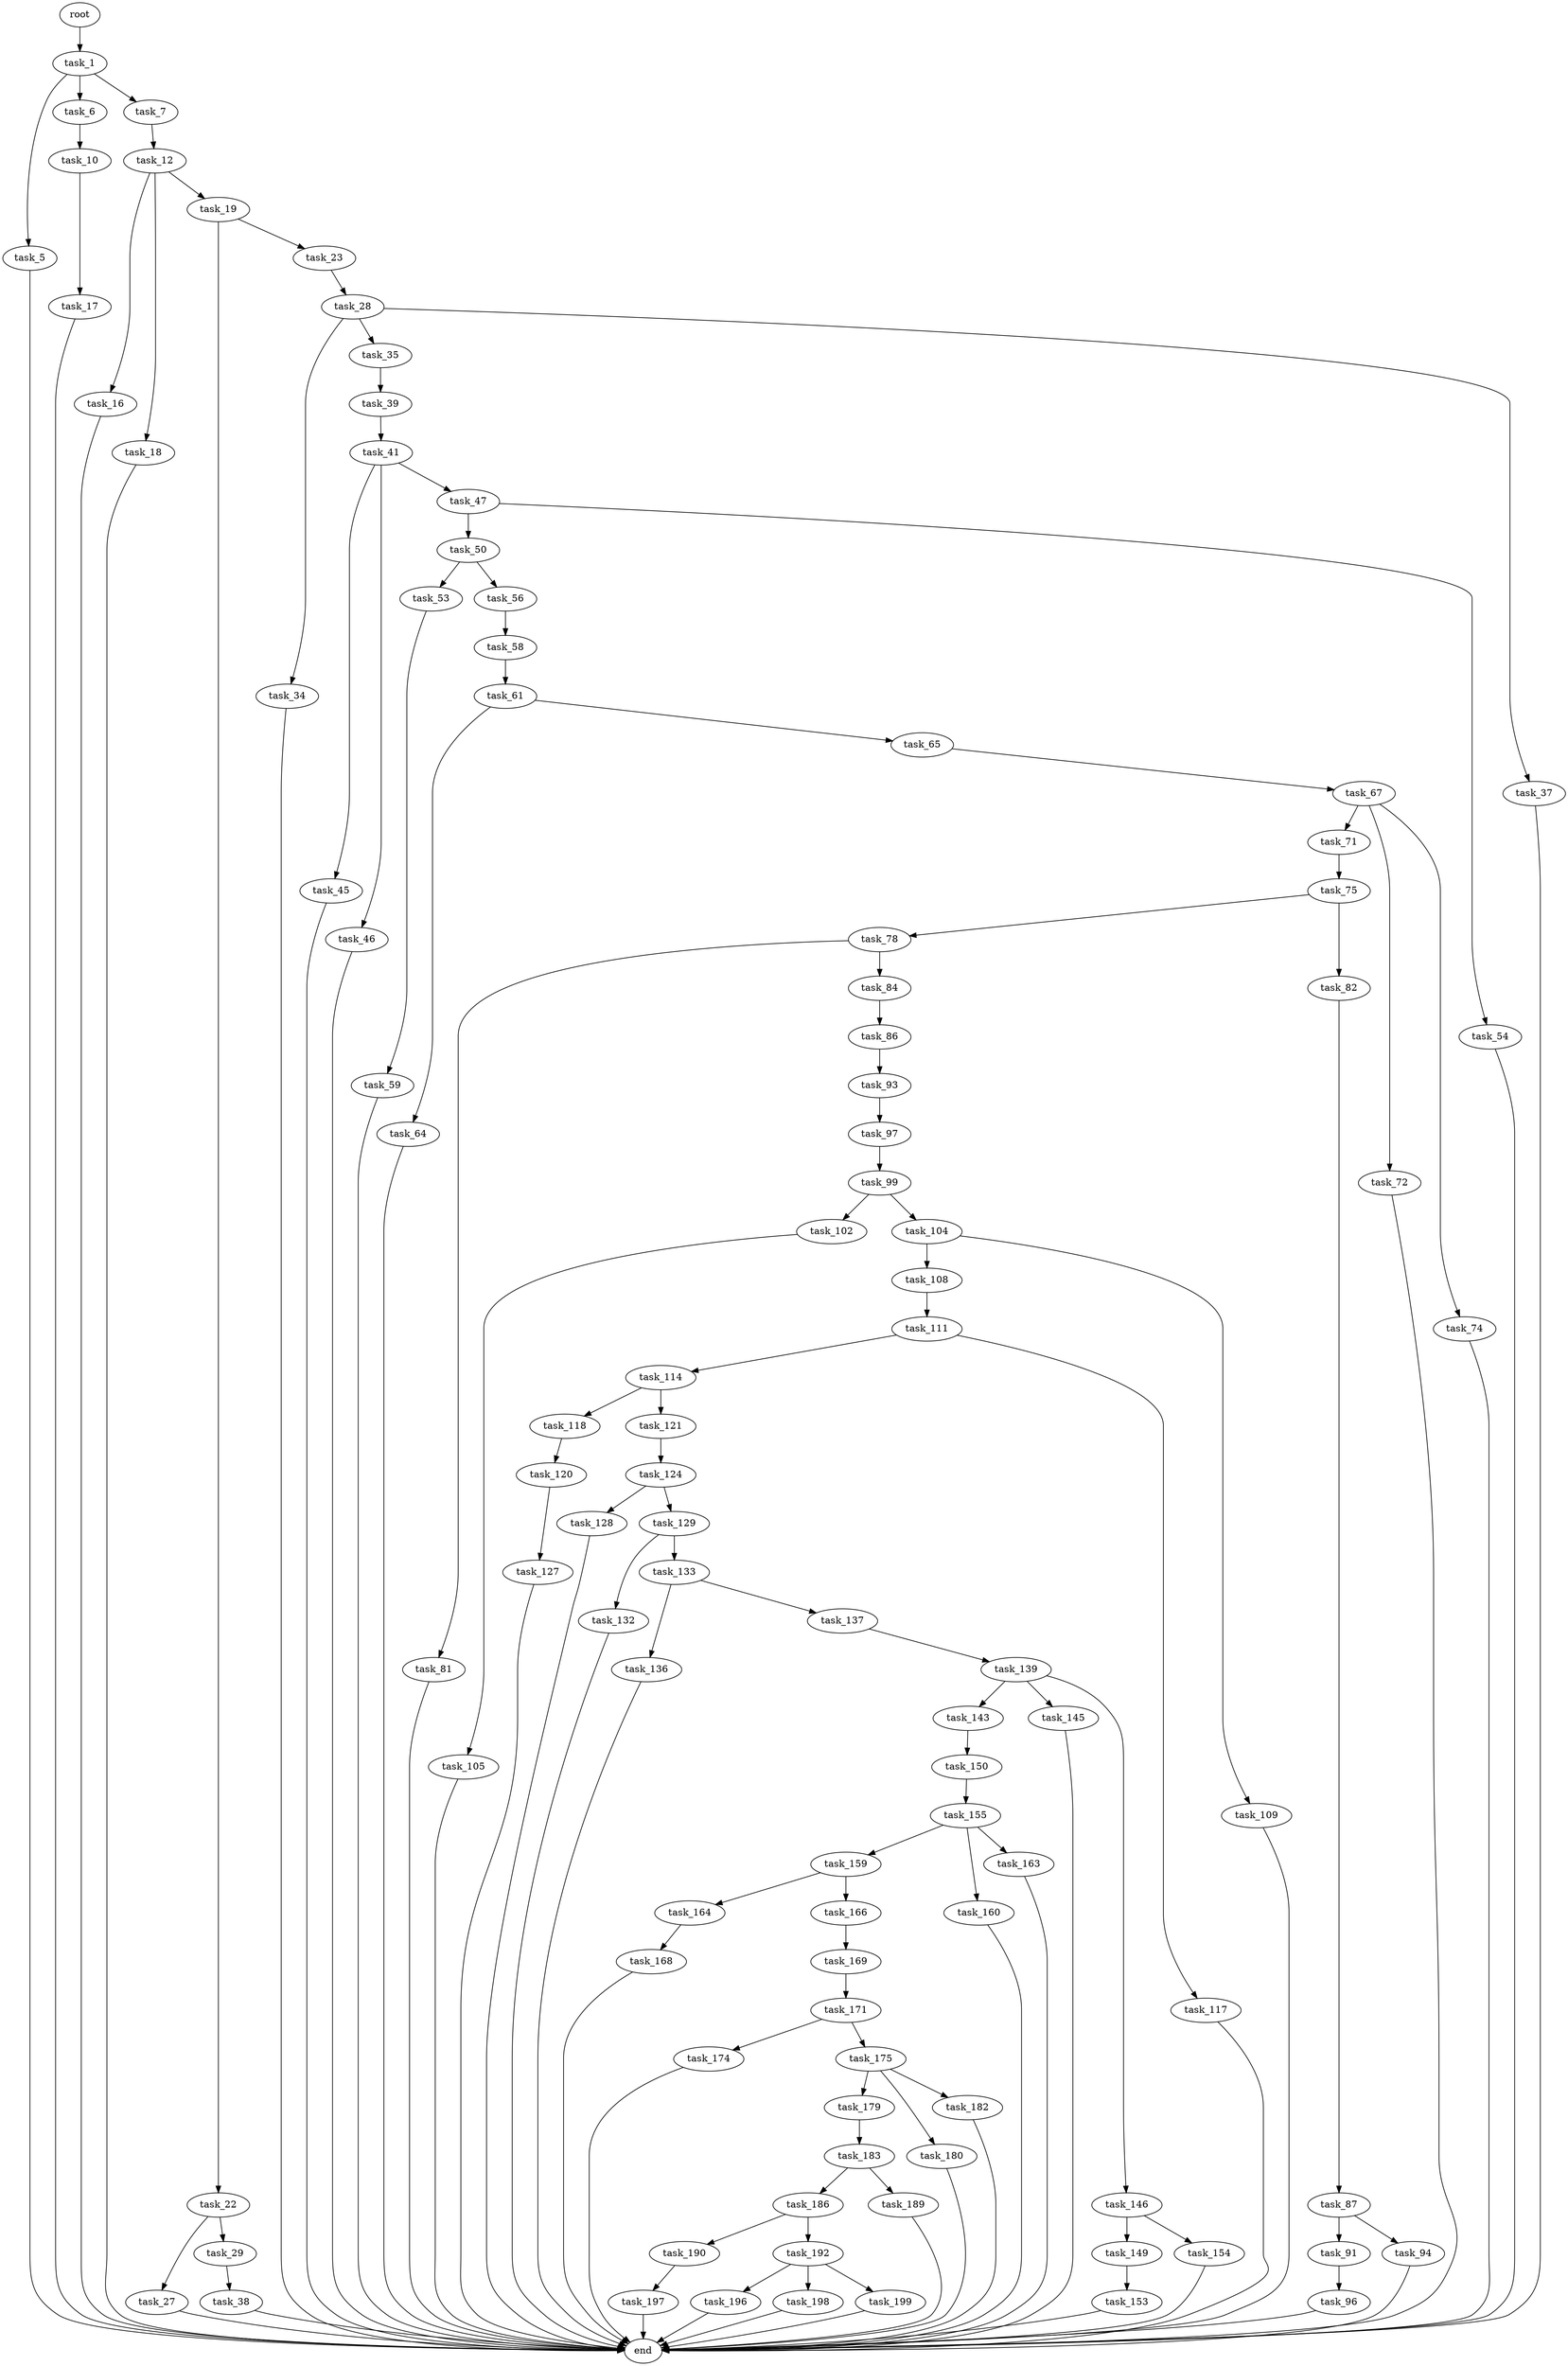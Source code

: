 digraph G {
  root [size="0.000000"];
  task_1 [size="20401285440.000000"];
  task_5 [size="28991029248.000000"];
  task_6 [size="369492467084.000000"];
  task_7 [size="1037335453.000000"];
  end [size="0.000000"];
  task_10 [size="190624865364.000000"];
  task_12 [size="6942148655.000000"];
  task_17 [size="549755813888.000000"];
  task_16 [size="654242149.000000"];
  task_18 [size="2991900989.000000"];
  task_19 [size="40749549538.000000"];
  task_22 [size="8242203020.000000"];
  task_23 [size="500736913958.000000"];
  task_27 [size="8589934592.000000"];
  task_29 [size="1229236829.000000"];
  task_28 [size="196257076919.000000"];
  task_34 [size="9944555295.000000"];
  task_35 [size="23135686872.000000"];
  task_37 [size="4866795760.000000"];
  task_38 [size="772077699.000000"];
  task_39 [size="223866246268.000000"];
  task_41 [size="43434311300.000000"];
  task_45 [size="231928233984.000000"];
  task_46 [size="20458867742.000000"];
  task_47 [size="3050592452.000000"];
  task_50 [size="683279065.000000"];
  task_54 [size="457699183.000000"];
  task_53 [size="46176929997.000000"];
  task_56 [size="300253490523.000000"];
  task_59 [size="26577268512.000000"];
  task_58 [size="49145490953.000000"];
  task_61 [size="13832269970.000000"];
  task_64 [size="782757789696.000000"];
  task_65 [size="9770150768.000000"];
  task_67 [size="18358887654.000000"];
  task_71 [size="1073741824000.000000"];
  task_72 [size="258940408890.000000"];
  task_74 [size="38784797588.000000"];
  task_75 [size="17303941115.000000"];
  task_78 [size="8589934592.000000"];
  task_82 [size="809684722496.000000"];
  task_81 [size="28660546035.000000"];
  task_84 [size="45579950344.000000"];
  task_87 [size="21204578593.000000"];
  task_86 [size="13820456578.000000"];
  task_93 [size="291423299917.000000"];
  task_91 [size="192941544565.000000"];
  task_94 [size="231928233984.000000"];
  task_96 [size="8589934592.000000"];
  task_97 [size="368293445632.000000"];
  task_99 [size="65863347909.000000"];
  task_102 [size="368293445632.000000"];
  task_104 [size="368293445632.000000"];
  task_105 [size="305821561470.000000"];
  task_108 [size="16725397378.000000"];
  task_109 [size="642479206516.000000"];
  task_111 [size="549755813888.000000"];
  task_114 [size="8589934592.000000"];
  task_117 [size="1043733806762.000000"];
  task_118 [size="21740314750.000000"];
  task_121 [size="27701345472.000000"];
  task_120 [size="782757789696.000000"];
  task_127 [size="317087926416.000000"];
  task_124 [size="29754781132.000000"];
  task_128 [size="8980606602.000000"];
  task_129 [size="1073741824000.000000"];
  task_132 [size="8589934592.000000"];
  task_133 [size="191226703272.000000"];
  task_136 [size="549755813888.000000"];
  task_137 [size="145611874129.000000"];
  task_139 [size="89817429936.000000"];
  task_143 [size="220246568464.000000"];
  task_145 [size="12190931655.000000"];
  task_146 [size="205281870384.000000"];
  task_150 [size="83678986027.000000"];
  task_149 [size="292198572770.000000"];
  task_154 [size="68719476736.000000"];
  task_153 [size="7139799902.000000"];
  task_155 [size="404721828788.000000"];
  task_159 [size="5019283890.000000"];
  task_160 [size="860096692468.000000"];
  task_163 [size="28991029248.000000"];
  task_164 [size="231928233984.000000"];
  task_166 [size="12178468931.000000"];
  task_168 [size="45387408944.000000"];
  task_169 [size="2630649568.000000"];
  task_171 [size="782757789696.000000"];
  task_174 [size="160613887601.000000"];
  task_175 [size="152623768269.000000"];
  task_179 [size="8589934592.000000"];
  task_180 [size="452285767874.000000"];
  task_182 [size="556094813923.000000"];
  task_183 [size="231928233984.000000"];
  task_186 [size="21027513714.000000"];
  task_189 [size="10955724862.000000"];
  task_190 [size="45771939687.000000"];
  task_192 [size="368293445632.000000"];
  task_197 [size="33427952366.000000"];
  task_196 [size="782757789696.000000"];
  task_198 [size="186768055131.000000"];
  task_199 [size="549755813888.000000"];

  root -> task_1 [size="1.000000"];
  task_1 -> task_5 [size="536870912.000000"];
  task_1 -> task_6 [size="536870912.000000"];
  task_1 -> task_7 [size="536870912.000000"];
  task_5 -> end [size="1.000000"];
  task_6 -> task_10 [size="536870912.000000"];
  task_7 -> task_12 [size="33554432.000000"];
  task_10 -> task_17 [size="134217728.000000"];
  task_12 -> task_16 [size="134217728.000000"];
  task_12 -> task_18 [size="134217728.000000"];
  task_12 -> task_19 [size="134217728.000000"];
  task_17 -> end [size="1.000000"];
  task_16 -> end [size="1.000000"];
  task_18 -> end [size="1.000000"];
  task_19 -> task_22 [size="33554432.000000"];
  task_19 -> task_23 [size="33554432.000000"];
  task_22 -> task_27 [size="411041792.000000"];
  task_22 -> task_29 [size="411041792.000000"];
  task_23 -> task_28 [size="411041792.000000"];
  task_27 -> end [size="1.000000"];
  task_29 -> task_38 [size="33554432.000000"];
  task_28 -> task_34 [size="411041792.000000"];
  task_28 -> task_35 [size="411041792.000000"];
  task_28 -> task_37 [size="411041792.000000"];
  task_34 -> end [size="1.000000"];
  task_35 -> task_39 [size="536870912.000000"];
  task_37 -> end [size="1.000000"];
  task_38 -> end [size="1.000000"];
  task_39 -> task_41 [size="411041792.000000"];
  task_41 -> task_45 [size="679477248.000000"];
  task_41 -> task_46 [size="679477248.000000"];
  task_41 -> task_47 [size="679477248.000000"];
  task_45 -> end [size="1.000000"];
  task_46 -> end [size="1.000000"];
  task_47 -> task_50 [size="75497472.000000"];
  task_47 -> task_54 [size="75497472.000000"];
  task_50 -> task_53 [size="33554432.000000"];
  task_50 -> task_56 [size="33554432.000000"];
  task_54 -> end [size="1.000000"];
  task_53 -> task_59 [size="838860800.000000"];
  task_56 -> task_58 [size="301989888.000000"];
  task_59 -> end [size="1.000000"];
  task_58 -> task_61 [size="209715200.000000"];
  task_61 -> task_64 [size="411041792.000000"];
  task_61 -> task_65 [size="411041792.000000"];
  task_64 -> end [size="1.000000"];
  task_65 -> task_67 [size="411041792.000000"];
  task_67 -> task_71 [size="679477248.000000"];
  task_67 -> task_72 [size="679477248.000000"];
  task_67 -> task_74 [size="679477248.000000"];
  task_71 -> task_75 [size="838860800.000000"];
  task_72 -> end [size="1.000000"];
  task_74 -> end [size="1.000000"];
  task_75 -> task_78 [size="679477248.000000"];
  task_75 -> task_82 [size="679477248.000000"];
  task_78 -> task_81 [size="33554432.000000"];
  task_78 -> task_84 [size="33554432.000000"];
  task_82 -> task_87 [size="536870912.000000"];
  task_81 -> end [size="1.000000"];
  task_84 -> task_86 [size="33554432.000000"];
  task_87 -> task_91 [size="33554432.000000"];
  task_87 -> task_94 [size="33554432.000000"];
  task_86 -> task_93 [size="411041792.000000"];
  task_93 -> task_97 [size="838860800.000000"];
  task_91 -> task_96 [size="411041792.000000"];
  task_94 -> end [size="1.000000"];
  task_96 -> end [size="1.000000"];
  task_97 -> task_99 [size="411041792.000000"];
  task_99 -> task_102 [size="75497472.000000"];
  task_99 -> task_104 [size="75497472.000000"];
  task_102 -> task_105 [size="411041792.000000"];
  task_104 -> task_108 [size="411041792.000000"];
  task_104 -> task_109 [size="411041792.000000"];
  task_105 -> end [size="1.000000"];
  task_108 -> task_111 [size="536870912.000000"];
  task_109 -> end [size="1.000000"];
  task_111 -> task_114 [size="536870912.000000"];
  task_111 -> task_117 [size="536870912.000000"];
  task_114 -> task_118 [size="33554432.000000"];
  task_114 -> task_121 [size="33554432.000000"];
  task_117 -> end [size="1.000000"];
  task_118 -> task_120 [size="679477248.000000"];
  task_121 -> task_124 [size="134217728.000000"];
  task_120 -> task_127 [size="679477248.000000"];
  task_127 -> end [size="1.000000"];
  task_124 -> task_128 [size="679477248.000000"];
  task_124 -> task_129 [size="679477248.000000"];
  task_128 -> end [size="1.000000"];
  task_129 -> task_132 [size="838860800.000000"];
  task_129 -> task_133 [size="838860800.000000"];
  task_132 -> end [size="1.000000"];
  task_133 -> task_136 [size="134217728.000000"];
  task_133 -> task_137 [size="134217728.000000"];
  task_136 -> end [size="1.000000"];
  task_137 -> task_139 [size="209715200.000000"];
  task_139 -> task_143 [size="134217728.000000"];
  task_139 -> task_145 [size="134217728.000000"];
  task_139 -> task_146 [size="134217728.000000"];
  task_143 -> task_150 [size="536870912.000000"];
  task_145 -> end [size="1.000000"];
  task_146 -> task_149 [size="134217728.000000"];
  task_146 -> task_154 [size="134217728.000000"];
  task_150 -> task_155 [size="209715200.000000"];
  task_149 -> task_153 [size="838860800.000000"];
  task_154 -> end [size="1.000000"];
  task_153 -> end [size="1.000000"];
  task_155 -> task_159 [size="411041792.000000"];
  task_155 -> task_160 [size="411041792.000000"];
  task_155 -> task_163 [size="411041792.000000"];
  task_159 -> task_164 [size="134217728.000000"];
  task_159 -> task_166 [size="134217728.000000"];
  task_160 -> end [size="1.000000"];
  task_163 -> end [size="1.000000"];
  task_164 -> task_168 [size="301989888.000000"];
  task_166 -> task_169 [size="838860800.000000"];
  task_168 -> end [size="1.000000"];
  task_169 -> task_171 [size="134217728.000000"];
  task_171 -> task_174 [size="679477248.000000"];
  task_171 -> task_175 [size="679477248.000000"];
  task_174 -> end [size="1.000000"];
  task_175 -> task_179 [size="679477248.000000"];
  task_175 -> task_180 [size="679477248.000000"];
  task_175 -> task_182 [size="679477248.000000"];
  task_179 -> task_183 [size="33554432.000000"];
  task_180 -> end [size="1.000000"];
  task_182 -> end [size="1.000000"];
  task_183 -> task_186 [size="301989888.000000"];
  task_183 -> task_189 [size="301989888.000000"];
  task_186 -> task_190 [size="536870912.000000"];
  task_186 -> task_192 [size="536870912.000000"];
  task_189 -> end [size="1.000000"];
  task_190 -> task_197 [size="75497472.000000"];
  task_192 -> task_196 [size="411041792.000000"];
  task_192 -> task_198 [size="411041792.000000"];
  task_192 -> task_199 [size="411041792.000000"];
  task_197 -> end [size="1.000000"];
  task_196 -> end [size="1.000000"];
  task_198 -> end [size="1.000000"];
  task_199 -> end [size="1.000000"];
}
